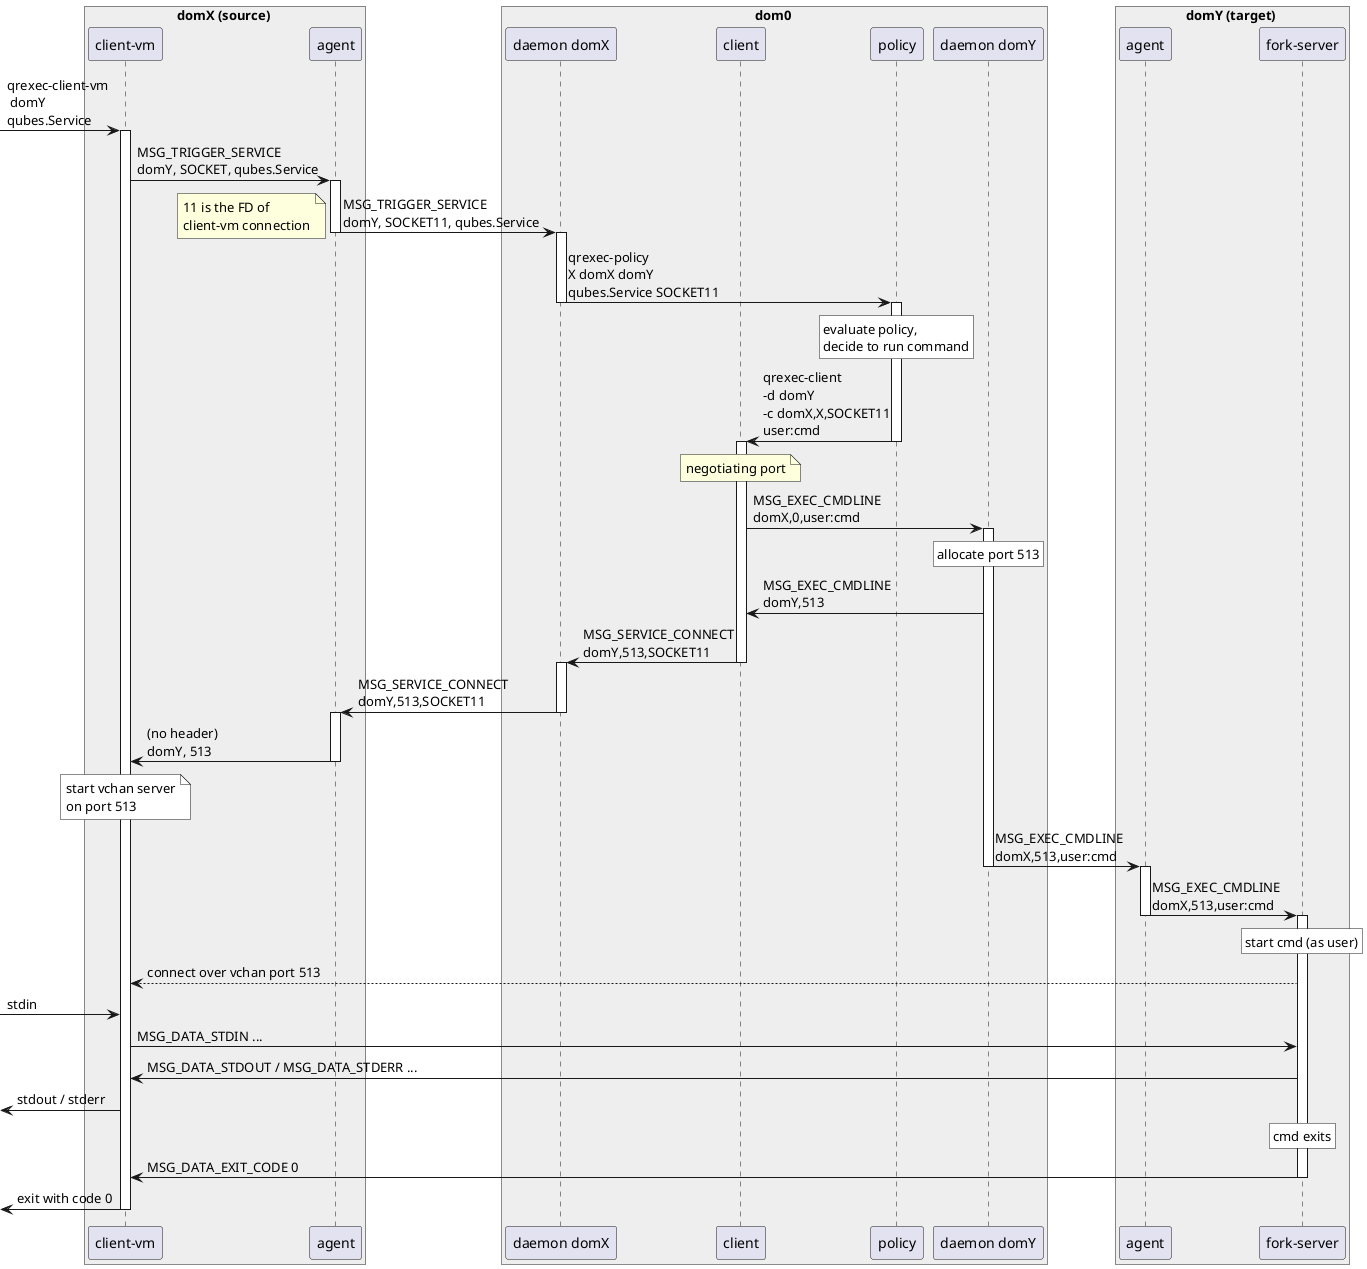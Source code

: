 @startuml

box domX (source) #eee
    participant "client-vm" as cx
    participant "agent" as ax
end box

box dom0 #eee
    participant "daemon domX" as dx
    participant "client" as c
    participant "policy" as p
    participant "daemon domY" as dy
end box

box domY (target) #eee
    participant "agent" as ay
    participant "fork-server" as fy
end box

-> cx: qrexec-client-vm\n domY\nqubes.Service

activate cx
cx -> ax: MSG_TRIGGER_SERVICE\ndomY, SOCKET, qubes.Service
activate ax
ax -> dx: MSG_TRIGGER_SERVICE\ndomY, SOCKET11, qubes.Service
deactivate ax
note left: 11 is the FD of\nclient-vm connection
activate dx
dx -> p: qrexec-policy\nX domX domY\nqubes.Service SOCKET11
deactivate dx

activate p
rnote over p #fff: evaluate policy,\ndecide to run command
p -> c: qrexec-client\n-d domY\n-c domX,X,SOCKET11\nuser:cmd
deactivate p
activate c

note over c: negotiating port
c -> dy: MSG_EXEC_CMDLINE\ndomX,0,user:cmd
activate dy
rnote over dy #fff: allocate port 513
dy -> c: MSG_EXEC_CMDLINE\ndomY,513
c -> dx: MSG_SERVICE_CONNECT\ndomY,513,SOCKET11
deactivate c

activate dx
dx -> ax: MSG_SERVICE_CONNECT\ndomY,513,SOCKET11
deactivate dx
activate ax
ax -> cx: (no header)\ndomY, 513
deactivate ax
note over cx #fff: start vchan server\non port 513

dy -> ay: MSG_EXEC_CMDLINE\ndomX,513,user:cmd
deactivate dy
activate ay
ay -> fy: MSG_EXEC_CMDLINE\ndomX,513,user:cmd
deactivate ay
activate fy
rnote over fy #fff: start cmd (as user)

fy --> cx: connect over vchan port 513
-> cx: stdin
cx -> fy: MSG_DATA_STDIN ...
fy -> cx: MSG_DATA_STDOUT / MSG_DATA_STDERR ...
<- cx: stdout / stderr
rnote over fy #fff: cmd exits
fy -> cx: MSG_DATA_EXIT_CODE 0
deactivate fy
<- cx: exit with code 0
deactivate cx

@end uml
